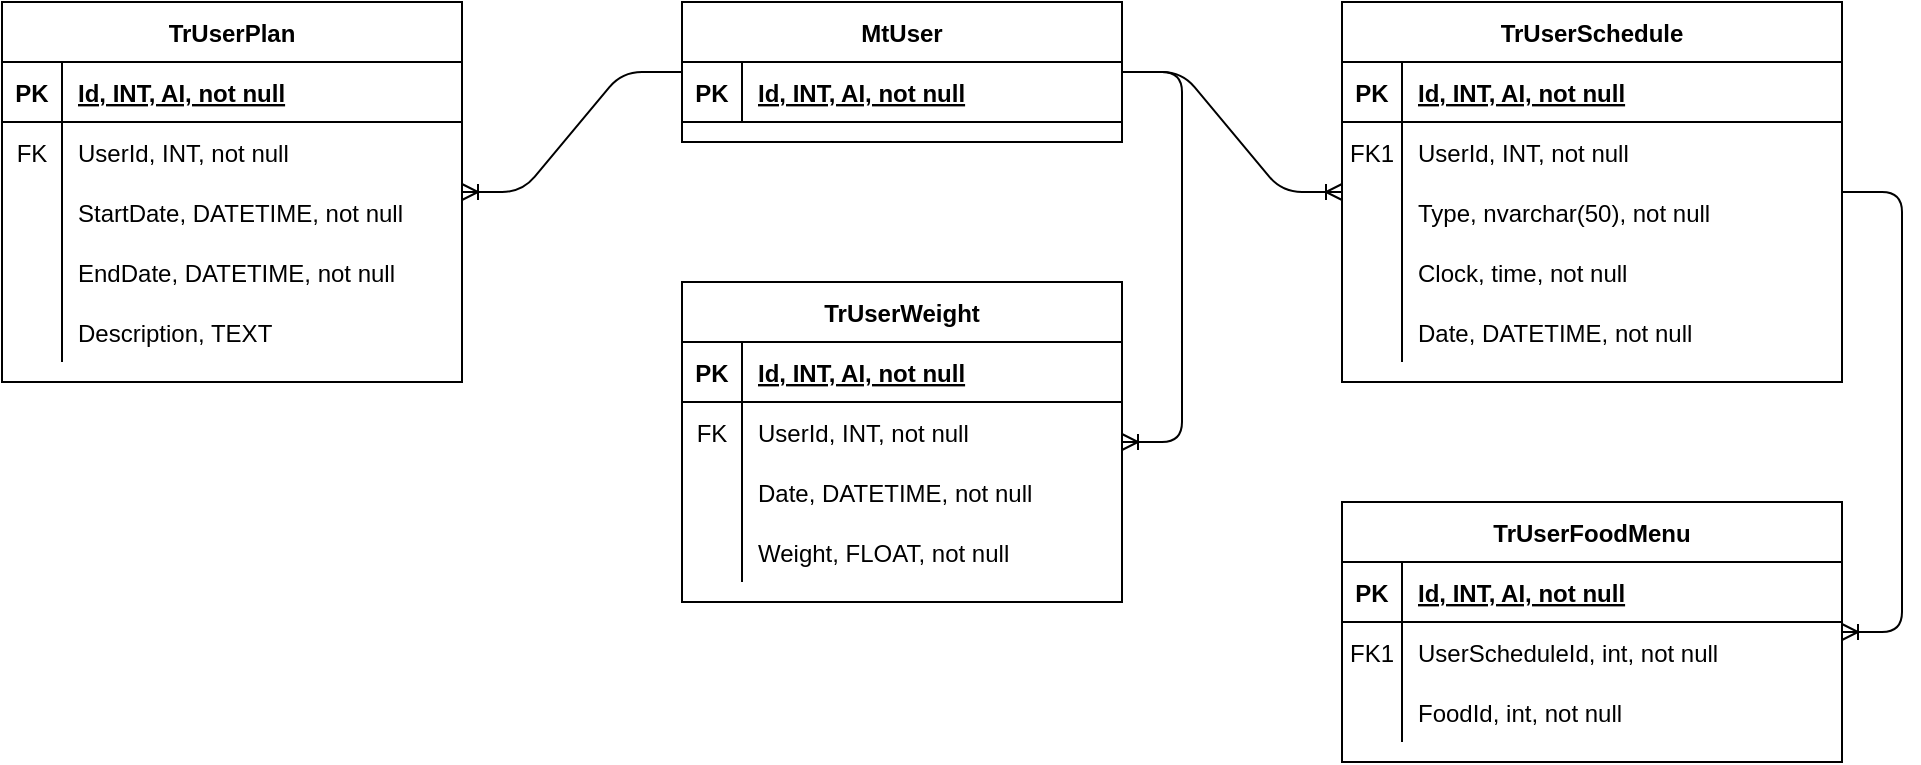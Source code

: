 <mxfile version="13.9.5" type="device" pages="2"><diagram id="R2lEEEUBdFMjLlhIrx00" name="User"><mxGraphModel dx="1958" dy="550" grid="1" gridSize="10" guides="1" tooltips="1" connect="1" arrows="1" fold="1" page="1" pageScale="1" pageWidth="850" pageHeight="1100" math="0" shadow="0" extFonts="Permanent Marker^https://fonts.googleapis.com/css?family=Permanent+Marker"><root><mxCell id="0"/><mxCell id="1" parent="0"/><mxCell id="C-vyLk0tnHw3VtMMgP7b-2" value="TrUserSchedule" style="shape=table;startSize=30;container=1;collapsible=1;childLayout=tableLayout;fixedRows=1;rowLines=0;fontStyle=1;align=center;resizeLast=1;" parent="1" vertex="1"><mxGeometry x="450" y="80" width="250" height="190" as="geometry"/></mxCell><mxCell id="C-vyLk0tnHw3VtMMgP7b-3" value="" style="shape=partialRectangle;collapsible=0;dropTarget=0;pointerEvents=0;fillColor=none;points=[[0,0.5],[1,0.5]];portConstraint=eastwest;top=0;left=0;right=0;bottom=1;" parent="C-vyLk0tnHw3VtMMgP7b-2" vertex="1"><mxGeometry y="30" width="250" height="30" as="geometry"/></mxCell><mxCell id="C-vyLk0tnHw3VtMMgP7b-4" value="PK" style="shape=partialRectangle;overflow=hidden;connectable=0;fillColor=none;top=0;left=0;bottom=0;right=0;fontStyle=1;" parent="C-vyLk0tnHw3VtMMgP7b-3" vertex="1"><mxGeometry width="30" height="30" as="geometry"/></mxCell><mxCell id="C-vyLk0tnHw3VtMMgP7b-5" value="Id, INT, AI, not null" style="shape=partialRectangle;overflow=hidden;connectable=0;fillColor=none;top=0;left=0;bottom=0;right=0;align=left;spacingLeft=6;fontStyle=5;" parent="C-vyLk0tnHw3VtMMgP7b-3" vertex="1"><mxGeometry x="30" width="220" height="30" as="geometry"/></mxCell><mxCell id="C-vyLk0tnHw3VtMMgP7b-6" value="" style="shape=partialRectangle;collapsible=0;dropTarget=0;pointerEvents=0;fillColor=none;points=[[0,0.5],[1,0.5]];portConstraint=eastwest;top=0;left=0;right=0;bottom=0;" parent="C-vyLk0tnHw3VtMMgP7b-2" vertex="1"><mxGeometry y="60" width="250" height="30" as="geometry"/></mxCell><mxCell id="C-vyLk0tnHw3VtMMgP7b-7" value="FK1" style="shape=partialRectangle;overflow=hidden;connectable=0;fillColor=none;top=0;left=0;bottom=0;right=0;" parent="C-vyLk0tnHw3VtMMgP7b-6" vertex="1"><mxGeometry width="30" height="30" as="geometry"/></mxCell><mxCell id="C-vyLk0tnHw3VtMMgP7b-8" value="UserId, INT, not null" style="shape=partialRectangle;overflow=hidden;connectable=0;fillColor=none;top=0;left=0;bottom=0;right=0;align=left;spacingLeft=6;" parent="C-vyLk0tnHw3VtMMgP7b-6" vertex="1"><mxGeometry x="30" width="220" height="30" as="geometry"/></mxCell><mxCell id="YN45k95Ef4TJnxFoKk2S-5" value="" style="shape=partialRectangle;collapsible=0;dropTarget=0;pointerEvents=0;fillColor=none;top=0;left=0;bottom=0;right=0;points=[[0,0.5],[1,0.5]];portConstraint=eastwest;" parent="C-vyLk0tnHw3VtMMgP7b-2" vertex="1"><mxGeometry y="90" width="250" height="30" as="geometry"/></mxCell><mxCell id="YN45k95Ef4TJnxFoKk2S-6" value="" style="shape=partialRectangle;connectable=0;fillColor=none;top=0;left=0;bottom=0;right=0;editable=1;overflow=hidden;" parent="YN45k95Ef4TJnxFoKk2S-5" vertex="1"><mxGeometry width="30" height="30" as="geometry"/></mxCell><mxCell id="YN45k95Ef4TJnxFoKk2S-7" value="Type, nvarchar(50), not null" style="shape=partialRectangle;connectable=0;fillColor=none;top=0;left=0;bottom=0;right=0;align=left;spacingLeft=6;overflow=hidden;" parent="YN45k95Ef4TJnxFoKk2S-5" vertex="1"><mxGeometry x="30" width="220" height="30" as="geometry"/></mxCell><mxCell id="YN45k95Ef4TJnxFoKk2S-12" value="" style="shape=partialRectangle;collapsible=0;dropTarget=0;pointerEvents=0;fillColor=none;top=0;left=0;bottom=0;right=0;points=[[0,0.5],[1,0.5]];portConstraint=eastwest;" parent="C-vyLk0tnHw3VtMMgP7b-2" vertex="1"><mxGeometry y="120" width="250" height="30" as="geometry"/></mxCell><mxCell id="YN45k95Ef4TJnxFoKk2S-13" value="" style="shape=partialRectangle;connectable=0;fillColor=none;top=0;left=0;bottom=0;right=0;editable=1;overflow=hidden;" parent="YN45k95Ef4TJnxFoKk2S-12" vertex="1"><mxGeometry width="30" height="30" as="geometry"/></mxCell><mxCell id="YN45k95Ef4TJnxFoKk2S-14" value="Clock, time, not null" style="shape=partialRectangle;connectable=0;fillColor=none;top=0;left=0;bottom=0;right=0;align=left;spacingLeft=6;overflow=hidden;" parent="YN45k95Ef4TJnxFoKk2S-12" vertex="1"><mxGeometry x="30" width="220" height="30" as="geometry"/></mxCell><mxCell id="YN45k95Ef4TJnxFoKk2S-34" value="" style="shape=partialRectangle;collapsible=0;dropTarget=0;pointerEvents=0;fillColor=none;top=0;left=0;bottom=0;right=0;points=[[0,0.5],[1,0.5]];portConstraint=eastwest;" parent="C-vyLk0tnHw3VtMMgP7b-2" vertex="1"><mxGeometry y="150" width="250" height="30" as="geometry"/></mxCell><mxCell id="YN45k95Ef4TJnxFoKk2S-35" value="" style="shape=partialRectangle;connectable=0;fillColor=none;top=0;left=0;bottom=0;right=0;editable=1;overflow=hidden;" parent="YN45k95Ef4TJnxFoKk2S-34" vertex="1"><mxGeometry width="30" height="30" as="geometry"/></mxCell><mxCell id="YN45k95Ef4TJnxFoKk2S-36" value="Date, DATETIME, not null" style="shape=partialRectangle;connectable=0;fillColor=none;top=0;left=0;bottom=0;right=0;align=left;spacingLeft=6;overflow=hidden;" parent="YN45k95Ef4TJnxFoKk2S-34" vertex="1"><mxGeometry x="30" width="220" height="30" as="geometry"/></mxCell><mxCell id="C-vyLk0tnHw3VtMMgP7b-13" value="TrUserFoodMenu" style="shape=table;startSize=30;container=1;collapsible=1;childLayout=tableLayout;fixedRows=1;rowLines=0;fontStyle=1;align=center;resizeLast=1;" parent="1" vertex="1"><mxGeometry x="450" y="330" width="250" height="130" as="geometry"/></mxCell><mxCell id="C-vyLk0tnHw3VtMMgP7b-14" value="" style="shape=partialRectangle;collapsible=0;dropTarget=0;pointerEvents=0;fillColor=none;points=[[0,0.5],[1,0.5]];portConstraint=eastwest;top=0;left=0;right=0;bottom=1;" parent="C-vyLk0tnHw3VtMMgP7b-13" vertex="1"><mxGeometry y="30" width="250" height="30" as="geometry"/></mxCell><mxCell id="C-vyLk0tnHw3VtMMgP7b-15" value="PK" style="shape=partialRectangle;overflow=hidden;connectable=0;fillColor=none;top=0;left=0;bottom=0;right=0;fontStyle=1;" parent="C-vyLk0tnHw3VtMMgP7b-14" vertex="1"><mxGeometry width="30" height="30" as="geometry"/></mxCell><mxCell id="C-vyLk0tnHw3VtMMgP7b-16" value="Id, INT, AI, not null" style="shape=partialRectangle;overflow=hidden;connectable=0;fillColor=none;top=0;left=0;bottom=0;right=0;align=left;spacingLeft=6;fontStyle=5;" parent="C-vyLk0tnHw3VtMMgP7b-14" vertex="1"><mxGeometry x="30" width="220" height="30" as="geometry"/></mxCell><mxCell id="C-vyLk0tnHw3VtMMgP7b-17" value="" style="shape=partialRectangle;collapsible=0;dropTarget=0;pointerEvents=0;fillColor=none;points=[[0,0.5],[1,0.5]];portConstraint=eastwest;top=0;left=0;right=0;bottom=0;" parent="C-vyLk0tnHw3VtMMgP7b-13" vertex="1"><mxGeometry y="60" width="250" height="30" as="geometry"/></mxCell><mxCell id="C-vyLk0tnHw3VtMMgP7b-18" value="FK1" style="shape=partialRectangle;overflow=hidden;connectable=0;fillColor=none;top=0;left=0;bottom=0;right=0;" parent="C-vyLk0tnHw3VtMMgP7b-17" vertex="1"><mxGeometry width="30" height="30" as="geometry"/></mxCell><mxCell id="C-vyLk0tnHw3VtMMgP7b-19" value="UserScheduleId, int, not null" style="shape=partialRectangle;overflow=hidden;connectable=0;fillColor=none;top=0;left=0;bottom=0;right=0;align=left;spacingLeft=6;" parent="C-vyLk0tnHw3VtMMgP7b-17" vertex="1"><mxGeometry x="30" width="220" height="30" as="geometry"/></mxCell><mxCell id="C-vyLk0tnHw3VtMMgP7b-20" value="" style="shape=partialRectangle;collapsible=0;dropTarget=0;pointerEvents=0;fillColor=none;points=[[0,0.5],[1,0.5]];portConstraint=eastwest;top=0;left=0;right=0;bottom=0;" parent="C-vyLk0tnHw3VtMMgP7b-13" vertex="1"><mxGeometry y="90" width="250" height="30" as="geometry"/></mxCell><mxCell id="C-vyLk0tnHw3VtMMgP7b-21" value="" style="shape=partialRectangle;overflow=hidden;connectable=0;fillColor=none;top=0;left=0;bottom=0;right=0;" parent="C-vyLk0tnHw3VtMMgP7b-20" vertex="1"><mxGeometry width="30" height="30" as="geometry"/></mxCell><mxCell id="C-vyLk0tnHw3VtMMgP7b-22" value="FoodId, int, not null" style="shape=partialRectangle;overflow=hidden;connectable=0;fillColor=none;top=0;left=0;bottom=0;right=0;align=left;spacingLeft=6;" parent="C-vyLk0tnHw3VtMMgP7b-20" vertex="1"><mxGeometry x="30" width="220" height="30" as="geometry"/></mxCell><mxCell id="C-vyLk0tnHw3VtMMgP7b-23" value="MtUser" style="shape=table;startSize=30;container=1;collapsible=1;childLayout=tableLayout;fixedRows=1;rowLines=0;fontStyle=1;align=center;resizeLast=1;" parent="1" vertex="1"><mxGeometry x="120" y="80" width="220" height="70" as="geometry"/></mxCell><mxCell id="C-vyLk0tnHw3VtMMgP7b-24" value="" style="shape=partialRectangle;collapsible=0;dropTarget=0;pointerEvents=0;fillColor=none;points=[[0,0.5],[1,0.5]];portConstraint=eastwest;top=0;left=0;right=0;bottom=1;" parent="C-vyLk0tnHw3VtMMgP7b-23" vertex="1"><mxGeometry y="30" width="220" height="30" as="geometry"/></mxCell><mxCell id="C-vyLk0tnHw3VtMMgP7b-25" value="PK" style="shape=partialRectangle;overflow=hidden;connectable=0;fillColor=none;top=0;left=0;bottom=0;right=0;fontStyle=1;" parent="C-vyLk0tnHw3VtMMgP7b-24" vertex="1"><mxGeometry width="30" height="30" as="geometry"/></mxCell><mxCell id="C-vyLk0tnHw3VtMMgP7b-26" value="Id, INT, AI, not null" style="shape=partialRectangle;overflow=hidden;connectable=0;fillColor=none;top=0;left=0;bottom=0;right=0;align=left;spacingLeft=6;fontStyle=5;" parent="C-vyLk0tnHw3VtMMgP7b-24" vertex="1"><mxGeometry x="30" width="190" height="30" as="geometry"/></mxCell><mxCell id="YN45k95Ef4TJnxFoKk2S-3" value="" style="edgeStyle=entityRelationEdgeStyle;fontSize=12;html=1;endArrow=ERoneToMany;" parent="1" source="C-vyLk0tnHw3VtMMgP7b-23" target="C-vyLk0tnHw3VtMMgP7b-2" edge="1"><mxGeometry width="100" height="100" relative="1" as="geometry"><mxPoint x="380" y="330" as="sourcePoint"/><mxPoint x="480" y="230" as="targetPoint"/></mxGeometry></mxCell><mxCell id="YN45k95Ef4TJnxFoKk2S-16" value="" style="edgeStyle=entityRelationEdgeStyle;fontSize=12;html=1;endArrow=ERoneToMany;" parent="1" source="C-vyLk0tnHw3VtMMgP7b-2" target="C-vyLk0tnHw3VtMMgP7b-13" edge="1"><mxGeometry width="100" height="100" relative="1" as="geometry"><mxPoint x="380" y="330" as="sourcePoint"/><mxPoint x="480" y="230" as="targetPoint"/></mxGeometry></mxCell><mxCell id="YN45k95Ef4TJnxFoKk2S-17" value="TrUserWeight" style="shape=table;startSize=30;container=1;collapsible=1;childLayout=tableLayout;fixedRows=1;rowLines=0;fontStyle=1;align=center;resizeLast=1;" parent="1" vertex="1"><mxGeometry x="120" y="220" width="220" height="160" as="geometry"/></mxCell><mxCell id="YN45k95Ef4TJnxFoKk2S-18" value="" style="shape=partialRectangle;collapsible=0;dropTarget=0;pointerEvents=0;fillColor=none;top=0;left=0;bottom=1;right=0;points=[[0,0.5],[1,0.5]];portConstraint=eastwest;" parent="YN45k95Ef4TJnxFoKk2S-17" vertex="1"><mxGeometry y="30" width="220" height="30" as="geometry"/></mxCell><mxCell id="YN45k95Ef4TJnxFoKk2S-19" value="PK" style="shape=partialRectangle;connectable=0;fillColor=none;top=0;left=0;bottom=0;right=0;fontStyle=1;overflow=hidden;" parent="YN45k95Ef4TJnxFoKk2S-18" vertex="1"><mxGeometry width="30" height="30" as="geometry"/></mxCell><mxCell id="YN45k95Ef4TJnxFoKk2S-20" value="Id, INT, AI, not null" style="shape=partialRectangle;connectable=0;fillColor=none;top=0;left=0;bottom=0;right=0;align=left;spacingLeft=6;fontStyle=5;overflow=hidden;" parent="YN45k95Ef4TJnxFoKk2S-18" vertex="1"><mxGeometry x="30" width="190" height="30" as="geometry"/></mxCell><mxCell id="YN45k95Ef4TJnxFoKk2S-30" value="" style="shape=partialRectangle;collapsible=0;dropTarget=0;pointerEvents=0;fillColor=none;top=0;left=0;bottom=0;right=0;points=[[0,0.5],[1,0.5]];portConstraint=eastwest;" parent="YN45k95Ef4TJnxFoKk2S-17" vertex="1"><mxGeometry y="60" width="220" height="30" as="geometry"/></mxCell><mxCell id="YN45k95Ef4TJnxFoKk2S-31" value="FK" style="shape=partialRectangle;connectable=0;fillColor=none;top=0;left=0;bottom=0;right=0;fontStyle=0;overflow=hidden;" parent="YN45k95Ef4TJnxFoKk2S-30" vertex="1"><mxGeometry width="30" height="30" as="geometry"/></mxCell><mxCell id="YN45k95Ef4TJnxFoKk2S-32" value="UserId, INT, not null" style="shape=partialRectangle;connectable=0;fillColor=none;top=0;left=0;bottom=0;right=0;align=left;spacingLeft=6;fontStyle=0;overflow=hidden;" parent="YN45k95Ef4TJnxFoKk2S-30" vertex="1"><mxGeometry x="30" width="190" height="30" as="geometry"/></mxCell><mxCell id="YN45k95Ef4TJnxFoKk2S-21" value="" style="shape=partialRectangle;collapsible=0;dropTarget=0;pointerEvents=0;fillColor=none;top=0;left=0;bottom=0;right=0;points=[[0,0.5],[1,0.5]];portConstraint=eastwest;" parent="YN45k95Ef4TJnxFoKk2S-17" vertex="1"><mxGeometry y="90" width="220" height="30" as="geometry"/></mxCell><mxCell id="YN45k95Ef4TJnxFoKk2S-22" value="" style="shape=partialRectangle;connectable=0;fillColor=none;top=0;left=0;bottom=0;right=0;editable=1;overflow=hidden;" parent="YN45k95Ef4TJnxFoKk2S-21" vertex="1"><mxGeometry width="30" height="30" as="geometry"/></mxCell><mxCell id="YN45k95Ef4TJnxFoKk2S-23" value="Date, DATETIME, not null" style="shape=partialRectangle;connectable=0;fillColor=none;top=0;left=0;bottom=0;right=0;align=left;spacingLeft=6;overflow=hidden;" parent="YN45k95Ef4TJnxFoKk2S-21" vertex="1"><mxGeometry x="30" width="190" height="30" as="geometry"/></mxCell><mxCell id="YN45k95Ef4TJnxFoKk2S-24" value="" style="shape=partialRectangle;collapsible=0;dropTarget=0;pointerEvents=0;fillColor=none;top=0;left=0;bottom=0;right=0;points=[[0,0.5],[1,0.5]];portConstraint=eastwest;" parent="YN45k95Ef4TJnxFoKk2S-17" vertex="1"><mxGeometry y="120" width="220" height="30" as="geometry"/></mxCell><mxCell id="YN45k95Ef4TJnxFoKk2S-25" value="" style="shape=partialRectangle;connectable=0;fillColor=none;top=0;left=0;bottom=0;right=0;editable=1;overflow=hidden;" parent="YN45k95Ef4TJnxFoKk2S-24" vertex="1"><mxGeometry width="30" height="30" as="geometry"/></mxCell><mxCell id="YN45k95Ef4TJnxFoKk2S-26" value="Weight, FLOAT, not null" style="shape=partialRectangle;connectable=0;fillColor=none;top=0;left=0;bottom=0;right=0;align=left;spacingLeft=6;overflow=hidden;" parent="YN45k95Ef4TJnxFoKk2S-24" vertex="1"><mxGeometry x="30" width="190" height="30" as="geometry"/></mxCell><mxCell id="YN45k95Ef4TJnxFoKk2S-33" value="" style="edgeStyle=entityRelationEdgeStyle;fontSize=12;html=1;endArrow=ERoneToMany;" parent="1" source="C-vyLk0tnHw3VtMMgP7b-23" target="YN45k95Ef4TJnxFoKk2S-17" edge="1"><mxGeometry width="100" height="100" relative="1" as="geometry"><mxPoint x="460" y="330" as="sourcePoint"/><mxPoint x="560" y="230" as="targetPoint"/></mxGeometry></mxCell><mxCell id="LwD9txZQSqH5RTv3cfCS-14" value="TrUserPlan" style="shape=table;startSize=30;container=1;collapsible=1;childLayout=tableLayout;fixedRows=1;rowLines=0;fontStyle=1;align=center;resizeLast=1;" parent="1" vertex="1"><mxGeometry x="-220" y="80" width="230" height="190" as="geometry"/></mxCell><mxCell id="LwD9txZQSqH5RTv3cfCS-15" value="" style="shape=partialRectangle;collapsible=0;dropTarget=0;pointerEvents=0;fillColor=none;top=0;left=0;bottom=1;right=0;points=[[0,0.5],[1,0.5]];portConstraint=eastwest;" parent="LwD9txZQSqH5RTv3cfCS-14" vertex="1"><mxGeometry y="30" width="230" height="30" as="geometry"/></mxCell><mxCell id="LwD9txZQSqH5RTv3cfCS-16" value="PK" style="shape=partialRectangle;connectable=0;fillColor=none;top=0;left=0;bottom=0;right=0;fontStyle=1;overflow=hidden;" parent="LwD9txZQSqH5RTv3cfCS-15" vertex="1"><mxGeometry width="30" height="30" as="geometry"/></mxCell><mxCell id="LwD9txZQSqH5RTv3cfCS-17" value="Id, INT, AI, not null" style="shape=partialRectangle;connectable=0;fillColor=none;top=0;left=0;bottom=0;right=0;align=left;spacingLeft=6;fontStyle=5;overflow=hidden;" parent="LwD9txZQSqH5RTv3cfCS-15" vertex="1"><mxGeometry x="30" width="200" height="30" as="geometry"/></mxCell><mxCell id="LwD9txZQSqH5RTv3cfCS-27" value="" style="shape=partialRectangle;collapsible=0;dropTarget=0;pointerEvents=0;fillColor=none;top=0;left=0;bottom=0;right=0;points=[[0,0.5],[1,0.5]];portConstraint=eastwest;" parent="LwD9txZQSqH5RTv3cfCS-14" vertex="1"><mxGeometry y="60" width="230" height="30" as="geometry"/></mxCell><mxCell id="LwD9txZQSqH5RTv3cfCS-28" value="FK" style="shape=partialRectangle;connectable=0;fillColor=none;top=0;left=0;bottom=0;right=0;fontStyle=0;overflow=hidden;" parent="LwD9txZQSqH5RTv3cfCS-27" vertex="1"><mxGeometry width="30" height="30" as="geometry"/></mxCell><mxCell id="LwD9txZQSqH5RTv3cfCS-29" value="UserId, INT, not null" style="shape=partialRectangle;connectable=0;fillColor=none;top=0;left=0;bottom=0;right=0;align=left;spacingLeft=6;fontStyle=0;overflow=hidden;" parent="LwD9txZQSqH5RTv3cfCS-27" vertex="1"><mxGeometry x="30" width="200" height="30" as="geometry"/></mxCell><mxCell id="LwD9txZQSqH5RTv3cfCS-18" value="" style="shape=partialRectangle;collapsible=0;dropTarget=0;pointerEvents=0;fillColor=none;top=0;left=0;bottom=0;right=0;points=[[0,0.5],[1,0.5]];portConstraint=eastwest;" parent="LwD9txZQSqH5RTv3cfCS-14" vertex="1"><mxGeometry y="90" width="230" height="30" as="geometry"/></mxCell><mxCell id="LwD9txZQSqH5RTv3cfCS-19" value="" style="shape=partialRectangle;connectable=0;fillColor=none;top=0;left=0;bottom=0;right=0;editable=1;overflow=hidden;" parent="LwD9txZQSqH5RTv3cfCS-18" vertex="1"><mxGeometry width="30" height="30" as="geometry"/></mxCell><mxCell id="LwD9txZQSqH5RTv3cfCS-20" value="StartDate, DATETIME, not null" style="shape=partialRectangle;connectable=0;fillColor=none;top=0;left=0;bottom=0;right=0;align=left;spacingLeft=6;overflow=hidden;" parent="LwD9txZQSqH5RTv3cfCS-18" vertex="1"><mxGeometry x="30" width="200" height="30" as="geometry"/></mxCell><mxCell id="LwD9txZQSqH5RTv3cfCS-21" value="" style="shape=partialRectangle;collapsible=0;dropTarget=0;pointerEvents=0;fillColor=none;top=0;left=0;bottom=0;right=0;points=[[0,0.5],[1,0.5]];portConstraint=eastwest;" parent="LwD9txZQSqH5RTv3cfCS-14" vertex="1"><mxGeometry y="120" width="230" height="30" as="geometry"/></mxCell><mxCell id="LwD9txZQSqH5RTv3cfCS-22" value="" style="shape=partialRectangle;connectable=0;fillColor=none;top=0;left=0;bottom=0;right=0;editable=1;overflow=hidden;" parent="LwD9txZQSqH5RTv3cfCS-21" vertex="1"><mxGeometry width="30" height="30" as="geometry"/></mxCell><mxCell id="LwD9txZQSqH5RTv3cfCS-23" value="EndDate, DATETIME, not null" style="shape=partialRectangle;connectable=0;fillColor=none;top=0;left=0;bottom=0;right=0;align=left;spacingLeft=6;overflow=hidden;" parent="LwD9txZQSqH5RTv3cfCS-21" vertex="1"><mxGeometry x="30" width="200" height="30" as="geometry"/></mxCell><mxCell id="LwD9txZQSqH5RTv3cfCS-24" value="" style="shape=partialRectangle;collapsible=0;dropTarget=0;pointerEvents=0;fillColor=none;top=0;left=0;bottom=0;right=0;points=[[0,0.5],[1,0.5]];portConstraint=eastwest;" parent="LwD9txZQSqH5RTv3cfCS-14" vertex="1"><mxGeometry y="150" width="230" height="30" as="geometry"/></mxCell><mxCell id="LwD9txZQSqH5RTv3cfCS-25" value="" style="shape=partialRectangle;connectable=0;fillColor=none;top=0;left=0;bottom=0;right=0;editable=1;overflow=hidden;" parent="LwD9txZQSqH5RTv3cfCS-24" vertex="1"><mxGeometry width="30" height="30" as="geometry"/></mxCell><mxCell id="LwD9txZQSqH5RTv3cfCS-26" value="Description, TEXT" style="shape=partialRectangle;connectable=0;fillColor=none;top=0;left=0;bottom=0;right=0;align=left;spacingLeft=6;overflow=hidden;" parent="LwD9txZQSqH5RTv3cfCS-24" vertex="1"><mxGeometry x="30" width="200" height="30" as="geometry"/></mxCell><mxCell id="LwD9txZQSqH5RTv3cfCS-30" value="" style="edgeStyle=entityRelationEdgeStyle;fontSize=12;html=1;endArrow=ERoneToMany;" parent="1" source="C-vyLk0tnHw3VtMMgP7b-23" target="LwD9txZQSqH5RTv3cfCS-14" edge="1"><mxGeometry width="100" height="100" relative="1" as="geometry"><mxPoint x="160" y="330" as="sourcePoint"/><mxPoint x="260" y="230" as="targetPoint"/></mxGeometry></mxCell></root></mxGraphModel></diagram><diagram id="3ekynug_9Quyzpf_UWsQ" name="Disease"><mxGraphModel dx="1108" dy="550" grid="1" gridSize="10" guides="1" tooltips="1" connect="1" arrows="1" fold="1" page="1" pageScale="1" pageWidth="850" pageHeight="1100" math="0" shadow="0"><root><mxCell id="kdftMVI9oMEQlceZIEZy-0"/><mxCell id="kdftMVI9oMEQlceZIEZy-1" parent="kdftMVI9oMEQlceZIEZy-0"/><mxCell id="1GP5Txzi2pOSqGjoEqw2-0" value="MtDiseases" style="shape=table;startSize=30;container=1;collapsible=1;childLayout=tableLayout;fixedRows=1;rowLines=0;fontStyle=1;align=center;resizeLast=1;" parent="kdftMVI9oMEQlceZIEZy-1" vertex="1"><mxGeometry x="40" y="40" width="270" height="160" as="geometry"/></mxCell><mxCell id="1GP5Txzi2pOSqGjoEqw2-1" value="" style="shape=partialRectangle;collapsible=0;dropTarget=0;pointerEvents=0;fillColor=none;top=0;left=0;bottom=1;right=0;points=[[0,0.5],[1,0.5]];portConstraint=eastwest;" parent="1GP5Txzi2pOSqGjoEqw2-0" vertex="1"><mxGeometry y="30" width="270" height="30" as="geometry"/></mxCell><mxCell id="1GP5Txzi2pOSqGjoEqw2-2" value="PK" style="shape=partialRectangle;connectable=0;fillColor=none;top=0;left=0;bottom=0;right=0;fontStyle=1;overflow=hidden;" parent="1GP5Txzi2pOSqGjoEqw2-1" vertex="1"><mxGeometry width="30" height="30" as="geometry"/></mxCell><mxCell id="1GP5Txzi2pOSqGjoEqw2-3" value="Id, INT, AI, not null" style="shape=partialRectangle;connectable=0;fillColor=none;top=0;left=0;bottom=0;right=0;align=left;spacingLeft=6;fontStyle=5;overflow=hidden;" parent="1GP5Txzi2pOSqGjoEqw2-1" vertex="1"><mxGeometry x="30" width="240" height="30" as="geometry"/></mxCell><mxCell id="1GP5Txzi2pOSqGjoEqw2-4" value="" style="shape=partialRectangle;collapsible=0;dropTarget=0;pointerEvents=0;fillColor=none;top=0;left=0;bottom=0;right=0;points=[[0,0.5],[1,0.5]];portConstraint=eastwest;" parent="1GP5Txzi2pOSqGjoEqw2-0" vertex="1"><mxGeometry y="60" width="270" height="30" as="geometry"/></mxCell><mxCell id="1GP5Txzi2pOSqGjoEqw2-5" value="" style="shape=partialRectangle;connectable=0;fillColor=none;top=0;left=0;bottom=0;right=0;editable=1;overflow=hidden;" parent="1GP5Txzi2pOSqGjoEqw2-4" vertex="1"><mxGeometry width="30" height="30" as="geometry"/></mxCell><mxCell id="1GP5Txzi2pOSqGjoEqw2-6" value="Name, VARCHAR(50), not null" style="shape=partialRectangle;connectable=0;fillColor=none;top=0;left=0;bottom=0;right=0;align=left;spacingLeft=6;overflow=hidden;" parent="1GP5Txzi2pOSqGjoEqw2-4" vertex="1"><mxGeometry x="30" width="240" height="30" as="geometry"/></mxCell><mxCell id="1GP5Txzi2pOSqGjoEqw2-7" value="" style="shape=partialRectangle;collapsible=0;dropTarget=0;pointerEvents=0;fillColor=none;top=0;left=0;bottom=0;right=0;points=[[0,0.5],[1,0.5]];portConstraint=eastwest;" parent="1GP5Txzi2pOSqGjoEqw2-0" vertex="1"><mxGeometry y="90" width="270" height="30" as="geometry"/></mxCell><mxCell id="1GP5Txzi2pOSqGjoEqw2-8" value="" style="shape=partialRectangle;connectable=0;fillColor=none;top=0;left=0;bottom=0;right=0;editable=1;overflow=hidden;" parent="1GP5Txzi2pOSqGjoEqw2-7" vertex="1"><mxGeometry width="30" height="30" as="geometry"/></mxCell><mxCell id="1GP5Txzi2pOSqGjoEqw2-9" value="Description, VARCHAR(300). not null" style="shape=partialRectangle;connectable=0;fillColor=none;top=0;left=0;bottom=0;right=0;align=left;spacingLeft=6;overflow=hidden;" parent="1GP5Txzi2pOSqGjoEqw2-7" vertex="1"><mxGeometry x="30" width="240" height="30" as="geometry"/></mxCell><mxCell id="1GP5Txzi2pOSqGjoEqw2-10" value="" style="shape=partialRectangle;collapsible=0;dropTarget=0;pointerEvents=0;fillColor=none;top=0;left=0;bottom=0;right=0;points=[[0,0.5],[1,0.5]];portConstraint=eastwest;" parent="1GP5Txzi2pOSqGjoEqw2-0" vertex="1"><mxGeometry y="120" width="270" height="30" as="geometry"/></mxCell><mxCell id="1GP5Txzi2pOSqGjoEqw2-11" value="" style="shape=partialRectangle;connectable=0;fillColor=none;top=0;left=0;bottom=0;right=0;editable=1;overflow=hidden;" parent="1GP5Txzi2pOSqGjoEqw2-10" vertex="1"><mxGeometry width="30" height="30" as="geometry"/></mxCell><mxCell id="1GP5Txzi2pOSqGjoEqw2-12" value="Source, VARCHAR(255), not null" style="shape=partialRectangle;connectable=0;fillColor=none;top=0;left=0;bottom=0;right=0;align=left;spacingLeft=6;overflow=hidden;" parent="1GP5Txzi2pOSqGjoEqw2-10" vertex="1"><mxGeometry x="30" width="240" height="30" as="geometry"/></mxCell><mxCell id="1GP5Txzi2pOSqGjoEqw2-13" value="TrDiseaseDetail" style="shape=table;startSize=30;container=1;collapsible=1;childLayout=tableLayout;fixedRows=1;rowLines=0;fontStyle=1;align=center;resizeLast=1;" parent="kdftMVI9oMEQlceZIEZy-1" vertex="1"><mxGeometry x="410" y="40" width="260" height="220" as="geometry"/></mxCell><mxCell id="1GP5Txzi2pOSqGjoEqw2-14" value="" style="shape=partialRectangle;collapsible=0;dropTarget=0;pointerEvents=0;fillColor=none;top=0;left=0;bottom=1;right=0;points=[[0,0.5],[1,0.5]];portConstraint=eastwest;" parent="1GP5Txzi2pOSqGjoEqw2-13" vertex="1"><mxGeometry y="30" width="260" height="30" as="geometry"/></mxCell><mxCell id="1GP5Txzi2pOSqGjoEqw2-15" value="PK" style="shape=partialRectangle;connectable=0;fillColor=none;top=0;left=0;bottom=0;right=0;fontStyle=1;overflow=hidden;" parent="1GP5Txzi2pOSqGjoEqw2-14" vertex="1"><mxGeometry width="30" height="30" as="geometry"/></mxCell><mxCell id="1GP5Txzi2pOSqGjoEqw2-16" value="Id, INT, AI, not null" style="shape=partialRectangle;connectable=0;fillColor=none;top=0;left=0;bottom=0;right=0;align=left;spacingLeft=6;fontStyle=5;overflow=hidden;" parent="1GP5Txzi2pOSqGjoEqw2-14" vertex="1"><mxGeometry x="30" width="230" height="30" as="geometry"/></mxCell><mxCell id="1GP5Txzi2pOSqGjoEqw2-17" value="" style="shape=partialRectangle;collapsible=0;dropTarget=0;pointerEvents=0;fillColor=none;top=0;left=0;bottom=0;right=0;points=[[0,0.5],[1,0.5]];portConstraint=eastwest;" parent="1GP5Txzi2pOSqGjoEqw2-13" vertex="1"><mxGeometry y="60" width="260" height="30" as="geometry"/></mxCell><mxCell id="1GP5Txzi2pOSqGjoEqw2-18" value="FK" style="shape=partialRectangle;connectable=0;fillColor=none;top=0;left=0;bottom=0;right=0;fontStyle=0;overflow=hidden;" parent="1GP5Txzi2pOSqGjoEqw2-17" vertex="1"><mxGeometry width="30" height="30" as="geometry"/></mxCell><mxCell id="1GP5Txzi2pOSqGjoEqw2-19" value="DiseaseId, INT, not null" style="shape=partialRectangle;connectable=0;fillColor=none;top=0;left=0;bottom=0;right=0;align=left;spacingLeft=6;fontStyle=0;overflow=hidden;" parent="1GP5Txzi2pOSqGjoEqw2-17" vertex="1"><mxGeometry x="30" width="230" height="30" as="geometry"/></mxCell><mxCell id="1GP5Txzi2pOSqGjoEqw2-20" value="" style="shape=partialRectangle;collapsible=0;dropTarget=0;pointerEvents=0;fillColor=none;top=0;left=0;bottom=0;right=0;points=[[0,0.5],[1,0.5]];portConstraint=eastwest;" parent="1GP5Txzi2pOSqGjoEqw2-13" vertex="1"><mxGeometry y="90" width="260" height="30" as="geometry"/></mxCell><mxCell id="1GP5Txzi2pOSqGjoEqw2-21" value="" style="shape=partialRectangle;connectable=0;fillColor=none;top=0;left=0;bottom=0;right=0;editable=1;overflow=hidden;" parent="1GP5Txzi2pOSqGjoEqw2-20" vertex="1"><mxGeometry width="30" height="30" as="geometry"/></mxCell><mxCell id="1GP5Txzi2pOSqGjoEqw2-22" value="Nutrient, varchar(25) ,not null" style="shape=partialRectangle;connectable=0;fillColor=none;top=0;left=0;bottom=0;right=0;align=left;spacingLeft=6;overflow=hidden;" parent="1GP5Txzi2pOSqGjoEqw2-20" vertex="1"><mxGeometry x="30" width="230" height="30" as="geometry"/></mxCell><mxCell id="1GP5Txzi2pOSqGjoEqw2-23" value="" style="shape=partialRectangle;collapsible=0;dropTarget=0;pointerEvents=0;fillColor=none;top=0;left=0;bottom=0;right=0;points=[[0,0.5],[1,0.5]];portConstraint=eastwest;" parent="1GP5Txzi2pOSqGjoEqw2-13" vertex="1"><mxGeometry y="120" width="260" height="30" as="geometry"/></mxCell><mxCell id="1GP5Txzi2pOSqGjoEqw2-24" value="" style="shape=partialRectangle;connectable=0;fillColor=none;top=0;left=0;bottom=0;right=0;editable=1;overflow=hidden;" parent="1GP5Txzi2pOSqGjoEqw2-23" vertex="1"><mxGeometry width="30" height="30" as="geometry"/></mxCell><mxCell id="1GP5Txzi2pOSqGjoEqw2-25" value="Comparison, varchar(25), not null" style="shape=partialRectangle;connectable=0;fillColor=none;top=0;left=0;bottom=0;right=0;align=left;spacingLeft=6;overflow=hidden;" parent="1GP5Txzi2pOSqGjoEqw2-23" vertex="1"><mxGeometry x="30" width="230" height="30" as="geometry"/></mxCell><mxCell id="1GP5Txzi2pOSqGjoEqw2-26" value="" style="shape=partialRectangle;collapsible=0;dropTarget=0;pointerEvents=0;fillColor=none;top=0;left=0;bottom=0;right=0;points=[[0,0.5],[1,0.5]];portConstraint=eastwest;" parent="1GP5Txzi2pOSqGjoEqw2-13" vertex="1"><mxGeometry y="150" width="260" height="30" as="geometry"/></mxCell><mxCell id="1GP5Txzi2pOSqGjoEqw2-27" value="" style="shape=partialRectangle;connectable=0;fillColor=none;top=0;left=0;bottom=0;right=0;editable=1;overflow=hidden;" parent="1GP5Txzi2pOSqGjoEqw2-26" vertex="1"><mxGeometry width="30" height="30" as="geometry"/></mxCell><mxCell id="1GP5Txzi2pOSqGjoEqw2-28" value="Amount, FLOAT, not null" style="shape=partialRectangle;connectable=0;fillColor=none;top=0;left=0;bottom=0;right=0;align=left;spacingLeft=6;overflow=hidden;" parent="1GP5Txzi2pOSqGjoEqw2-26" vertex="1"><mxGeometry x="30" width="230" height="30" as="geometry"/></mxCell><mxCell id="3owiJCrqERzE5dz6Y-yu-5" value="" style="shape=partialRectangle;collapsible=0;dropTarget=0;pointerEvents=0;fillColor=none;top=0;left=0;bottom=0;right=0;points=[[0,0.5],[1,0.5]];portConstraint=eastwest;" vertex="1" parent="1GP5Txzi2pOSqGjoEqw2-13"><mxGeometry y="180" width="260" height="30" as="geometry"/></mxCell><mxCell id="3owiJCrqERzE5dz6Y-yu-6" value="" style="shape=partialRectangle;connectable=0;fillColor=none;top=0;left=0;bottom=0;right=0;editable=1;overflow=hidden;" vertex="1" parent="3owiJCrqERzE5dz6Y-yu-5"><mxGeometry width="30" height="30" as="geometry"/></mxCell><mxCell id="3owiJCrqERzE5dz6Y-yu-7" value="Timespan, varchar(25), not null" style="shape=partialRectangle;connectable=0;fillColor=none;top=0;left=0;bottom=0;right=0;align=left;spacingLeft=6;overflow=hidden;" vertex="1" parent="3owiJCrqERzE5dz6Y-yu-5"><mxGeometry x="30" width="230" height="30" as="geometry"/></mxCell><mxCell id="kN2vjWPFdSgS861yGz87-0" value="" style="edgeStyle=entityRelationEdgeStyle;fontSize=12;html=1;endArrow=ERoneToMany;" parent="kdftMVI9oMEQlceZIEZy-1" source="1GP5Txzi2pOSqGjoEqw2-0" target="1GP5Txzi2pOSqGjoEqw2-13" edge="1"><mxGeometry width="100" height="100" relative="1" as="geometry"><mxPoint x="370" y="180" as="sourcePoint"/><mxPoint x="470" y="80" as="targetPoint"/></mxGeometry></mxCell></root></mxGraphModel></diagram></mxfile>